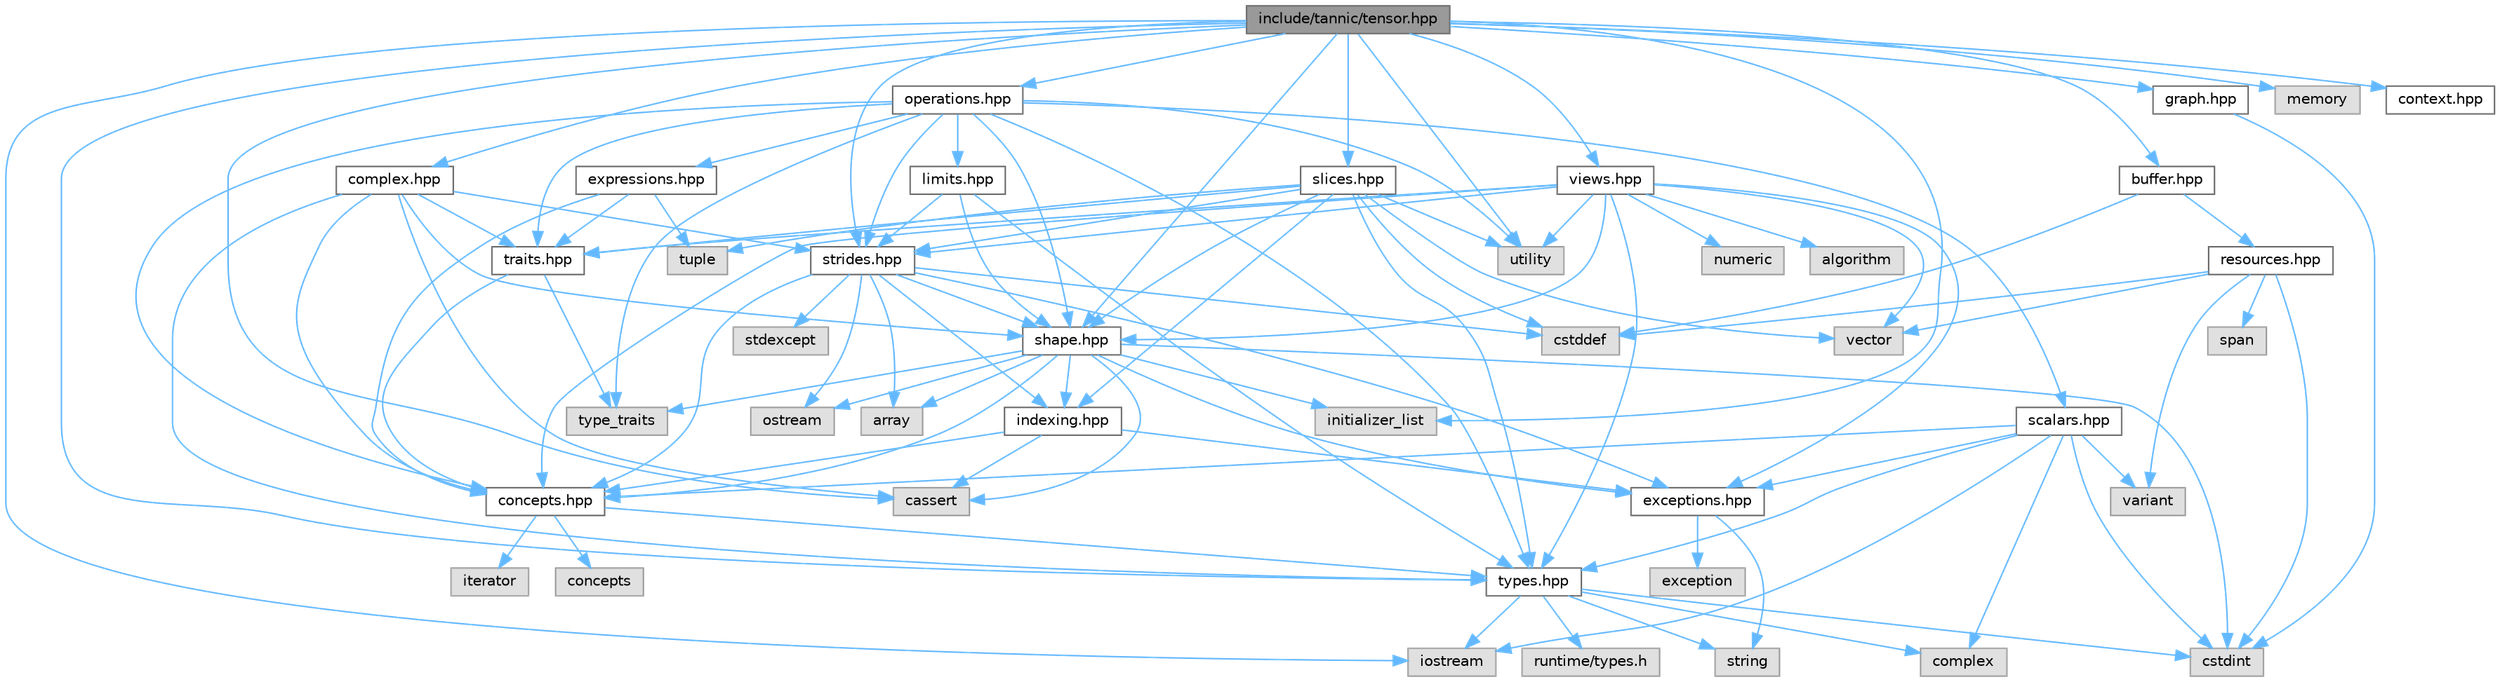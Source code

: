 digraph "include/tannic/tensor.hpp"
{
 // LATEX_PDF_SIZE
  bgcolor="transparent";
  edge [fontname=Helvetica,fontsize=10,labelfontname=Helvetica,labelfontsize=10];
  node [fontname=Helvetica,fontsize=10,shape=box,height=0.2,width=0.4];
  Node1 [id="Node000001",label="include/tannic/tensor.hpp",height=0.2,width=0.4,color="gray40", fillcolor="grey60", style="filled", fontcolor="black",tooltip=" "];
  Node1 -> Node2 [id="edge1_Node000001_Node000002",color="steelblue1",style="solid",tooltip=" "];
  Node2 [id="Node000002",label="iostream",height=0.2,width=0.4,color="grey60", fillcolor="#E0E0E0", style="filled",tooltip=" "];
  Node1 -> Node3 [id="edge2_Node000001_Node000003",color="steelblue1",style="solid",tooltip=" "];
  Node3 [id="Node000003",label="memory",height=0.2,width=0.4,color="grey60", fillcolor="#E0E0E0", style="filled",tooltip=" "];
  Node1 -> Node4 [id="edge3_Node000001_Node000004",color="steelblue1",style="solid",tooltip=" "];
  Node4 [id="Node000004",label="cassert",height=0.2,width=0.4,color="grey60", fillcolor="#E0E0E0", style="filled",tooltip=" "];
  Node1 -> Node5 [id="edge4_Node000001_Node000005",color="steelblue1",style="solid",tooltip=" "];
  Node5 [id="Node000005",label="utility",height=0.2,width=0.4,color="grey60", fillcolor="#E0E0E0", style="filled",tooltip=" "];
  Node1 -> Node6 [id="edge5_Node000001_Node000006",color="steelblue1",style="solid",tooltip=" "];
  Node6 [id="Node000006",label="initializer_list",height=0.2,width=0.4,color="grey60", fillcolor="#E0E0E0", style="filled",tooltip=" "];
  Node1 -> Node7 [id="edge6_Node000001_Node000007",color="steelblue1",style="solid",tooltip=" "];
  Node7 [id="Node000007",label="types.hpp",height=0.2,width=0.4,color="grey40", fillcolor="white", style="filled",URL="$dd/de3/types_8hpp.html",tooltip="Core type system for the Tannic Tensor Library."];
  Node7 -> Node2 [id="edge7_Node000007_Node000002",color="steelblue1",style="solid",tooltip=" "];
  Node7 -> Node8 [id="edge8_Node000007_Node000008",color="steelblue1",style="solid",tooltip=" "];
  Node8 [id="Node000008",label="cstdint",height=0.2,width=0.4,color="grey60", fillcolor="#E0E0E0", style="filled",tooltip=" "];
  Node7 -> Node9 [id="edge9_Node000007_Node000009",color="steelblue1",style="solid",tooltip=" "];
  Node9 [id="Node000009",label="string",height=0.2,width=0.4,color="grey60", fillcolor="#E0E0E0", style="filled",tooltip=" "];
  Node7 -> Node10 [id="edge10_Node000007_Node000010",color="steelblue1",style="solid",tooltip=" "];
  Node10 [id="Node000010",label="complex",height=0.2,width=0.4,color="grey60", fillcolor="#E0E0E0", style="filled",tooltip=" "];
  Node7 -> Node11 [id="edge11_Node000007_Node000011",color="steelblue1",style="solid",tooltip=" "];
  Node11 [id="Node000011",label="runtime/types.h",height=0.2,width=0.4,color="grey60", fillcolor="#E0E0E0", style="filled",tooltip=" "];
  Node1 -> Node12 [id="edge12_Node000001_Node000012",color="steelblue1",style="solid",tooltip=" "];
  Node12 [id="Node000012",label="shape.hpp",height=0.2,width=0.4,color="grey40", fillcolor="white", style="filled",URL="$d3/d30/shape_8hpp.html",tooltip="Defines the Shape class for representing tensor dimensions."];
  Node12 -> Node13 [id="edge13_Node000012_Node000013",color="steelblue1",style="solid",tooltip=" "];
  Node13 [id="Node000013",label="type_traits",height=0.2,width=0.4,color="grey60", fillcolor="#E0E0E0", style="filled",tooltip=" "];
  Node12 -> Node14 [id="edge14_Node000012_Node000014",color="steelblue1",style="solid",tooltip=" "];
  Node14 [id="Node000014",label="array",height=0.2,width=0.4,color="grey60", fillcolor="#E0E0E0", style="filled",tooltip=" "];
  Node12 -> Node8 [id="edge15_Node000012_Node000008",color="steelblue1",style="solid",tooltip=" "];
  Node12 -> Node4 [id="edge16_Node000012_Node000004",color="steelblue1",style="solid",tooltip=" "];
  Node12 -> Node6 [id="edge17_Node000012_Node000006",color="steelblue1",style="solid",tooltip=" "];
  Node12 -> Node15 [id="edge18_Node000012_Node000015",color="steelblue1",style="solid",tooltip=" "];
  Node15 [id="Node000015",label="ostream",height=0.2,width=0.4,color="grey60", fillcolor="#E0E0E0", style="filled",tooltip=" "];
  Node12 -> Node16 [id="edge19_Node000012_Node000016",color="steelblue1",style="solid",tooltip=" "];
  Node16 [id="Node000016",label="concepts.hpp",height=0.2,width=0.4,color="grey40", fillcolor="white", style="filled",URL="$d7/dd8/concepts_8hpp.html",tooltip="Defines core C++20 concepts used throughout the Tannic Tensor Library."];
  Node16 -> Node17 [id="edge20_Node000016_Node000017",color="steelblue1",style="solid",tooltip=" "];
  Node17 [id="Node000017",label="concepts",height=0.2,width=0.4,color="grey60", fillcolor="#E0E0E0", style="filled",tooltip=" "];
  Node16 -> Node18 [id="edge21_Node000016_Node000018",color="steelblue1",style="solid",tooltip=" "];
  Node18 [id="Node000018",label="iterator",height=0.2,width=0.4,color="grey60", fillcolor="#E0E0E0", style="filled",tooltip=" "];
  Node16 -> Node7 [id="edge22_Node000016_Node000007",color="steelblue1",style="solid",tooltip=" "];
  Node12 -> Node19 [id="edge23_Node000012_Node000019",color="steelblue1",style="solid",tooltip=" "];
  Node19 [id="Node000019",label="indexing.hpp",height=0.2,width=0.4,color="grey40", fillcolor="white", style="filled",URL="$d7/d1d/indexing_8hpp.html",tooltip=" "];
  Node19 -> Node4 [id="edge24_Node000019_Node000004",color="steelblue1",style="solid",tooltip=" "];
  Node19 -> Node16 [id="edge25_Node000019_Node000016",color="steelblue1",style="solid",tooltip=" "];
  Node19 -> Node20 [id="edge26_Node000019_Node000020",color="steelblue1",style="solid",tooltip=" "];
  Node20 [id="Node000020",label="exceptions.hpp",height=0.2,width=0.4,color="grey40", fillcolor="white", style="filled",URL="$da/d49/exceptions_8hpp.html",tooltip="Defines the exceptions used in the library."];
  Node20 -> Node21 [id="edge27_Node000020_Node000021",color="steelblue1",style="solid",tooltip=" "];
  Node21 [id="Node000021",label="exception",height=0.2,width=0.4,color="grey60", fillcolor="#E0E0E0", style="filled",tooltip=" "];
  Node20 -> Node9 [id="edge28_Node000020_Node000009",color="steelblue1",style="solid",tooltip=" "];
  Node12 -> Node20 [id="edge29_Node000012_Node000020",color="steelblue1",style="solid",tooltip=" "];
  Node1 -> Node22 [id="edge30_Node000001_Node000022",color="steelblue1",style="solid",tooltip=" "];
  Node22 [id="Node000022",label="strides.hpp",height=0.2,width=0.4,color="grey40", fillcolor="white", style="filled",URL="$d7/d08/strides_8hpp.html",tooltip="Memory layout specification for tensor dimensions in the Tannic Tensor Library."];
  Node22 -> Node14 [id="edge31_Node000022_Node000014",color="steelblue1",style="solid",tooltip=" "];
  Node22 -> Node23 [id="edge32_Node000022_Node000023",color="steelblue1",style="solid",tooltip=" "];
  Node23 [id="Node000023",label="cstddef",height=0.2,width=0.4,color="grey60", fillcolor="#E0E0E0", style="filled",tooltip=" "];
  Node22 -> Node24 [id="edge33_Node000022_Node000024",color="steelblue1",style="solid",tooltip=" "];
  Node24 [id="Node000024",label="stdexcept",height=0.2,width=0.4,color="grey60", fillcolor="#E0E0E0", style="filled",tooltip=" "];
  Node22 -> Node15 [id="edge34_Node000022_Node000015",color="steelblue1",style="solid",tooltip=" "];
  Node22 -> Node16 [id="edge35_Node000022_Node000016",color="steelblue1",style="solid",tooltip=" "];
  Node22 -> Node12 [id="edge36_Node000022_Node000012",color="steelblue1",style="solid",tooltip=" "];
  Node22 -> Node19 [id="edge37_Node000022_Node000019",color="steelblue1",style="solid",tooltip=" "];
  Node22 -> Node20 [id="edge38_Node000022_Node000020",color="steelblue1",style="solid",tooltip=" "];
  Node1 -> Node25 [id="edge39_Node000001_Node000025",color="steelblue1",style="solid",tooltip=" "];
  Node25 [id="Node000025",label="buffer.hpp",height=0.2,width=0.4,color="grey40", fillcolor="white", style="filled",URL="$da/d1d/buffer_8hpp.html",tooltip="Memory buffer management for tensor storage."];
  Node25 -> Node23 [id="edge40_Node000025_Node000023",color="steelblue1",style="solid",tooltip=" "];
  Node25 -> Node26 [id="edge41_Node000025_Node000026",color="steelblue1",style="solid",tooltip=" "];
  Node26 [id="Node000026",label="resources.hpp",height=0.2,width=0.4,color="grey40", fillcolor="white", style="filled",URL="$d1/dee/resources_8hpp.html",tooltip="Memory resource management for heterogeneous computing."];
  Node26 -> Node8 [id="edge42_Node000026_Node000008",color="steelblue1",style="solid",tooltip=" "];
  Node26 -> Node23 [id="edge43_Node000026_Node000023",color="steelblue1",style="solid",tooltip=" "];
  Node26 -> Node27 [id="edge44_Node000026_Node000027",color="steelblue1",style="solid",tooltip=" "];
  Node27 [id="Node000027",label="span",height=0.2,width=0.4,color="grey60", fillcolor="#E0E0E0", style="filled",tooltip=" "];
  Node26 -> Node28 [id="edge45_Node000026_Node000028",color="steelblue1",style="solid",tooltip=" "];
  Node28 [id="Node000028",label="vector",height=0.2,width=0.4,color="grey60", fillcolor="#E0E0E0", style="filled",tooltip=" "];
  Node26 -> Node29 [id="edge46_Node000026_Node000029",color="steelblue1",style="solid",tooltip=" "];
  Node29 [id="Node000029",label="variant",height=0.2,width=0.4,color="grey60", fillcolor="#E0E0E0", style="filled",tooltip=" "];
  Node1 -> Node30 [id="edge47_Node000001_Node000030",color="steelblue1",style="solid",tooltip=" "];
  Node30 [id="Node000030",label="slices.hpp",height=0.2,width=0.4,color="grey40", fillcolor="white", style="filled",URL="$d4/d71/slices_8hpp.html",tooltip="Implements tensor slicing for expression templates in the Tannic Tensor Library."];
  Node30 -> Node31 [id="edge48_Node000030_Node000031",color="steelblue1",style="solid",tooltip=" "];
  Node31 [id="Node000031",label="tuple",height=0.2,width=0.4,color="grey60", fillcolor="#E0E0E0", style="filled",tooltip=" "];
  Node30 -> Node5 [id="edge49_Node000030_Node000005",color="steelblue1",style="solid",tooltip=" "];
  Node30 -> Node23 [id="edge50_Node000030_Node000023",color="steelblue1",style="solid",tooltip=" "];
  Node30 -> Node28 [id="edge51_Node000030_Node000028",color="steelblue1",style="solid",tooltip=" "];
  Node30 -> Node7 [id="edge52_Node000030_Node000007",color="steelblue1",style="solid",tooltip=" "];
  Node30 -> Node32 [id="edge53_Node000030_Node000032",color="steelblue1",style="solid",tooltip=" "];
  Node32 [id="Node000032",label="traits.hpp",height=0.2,width=0.4,color="grey40", fillcolor="white", style="filled",URL="$df/d73/traits_8hpp.html",tooltip=" "];
  Node32 -> Node13 [id="edge54_Node000032_Node000013",color="steelblue1",style="solid",tooltip=" "];
  Node32 -> Node16 [id="edge55_Node000032_Node000016",color="steelblue1",style="solid",tooltip=" "];
  Node30 -> Node12 [id="edge56_Node000030_Node000012",color="steelblue1",style="solid",tooltip=" "];
  Node30 -> Node22 [id="edge57_Node000030_Node000022",color="steelblue1",style="solid",tooltip=" "];
  Node30 -> Node19 [id="edge58_Node000030_Node000019",color="steelblue1",style="solid",tooltip=" "];
  Node1 -> Node33 [id="edge59_Node000001_Node000033",color="steelblue1",style="solid",tooltip=" "];
  Node33 [id="Node000033",label="views.hpp",height=0.2,width=0.4,color="grey40", fillcolor="white", style="filled",URL="$de/d49/views_8hpp.html",tooltip=" "];
  Node33 -> Node5 [id="edge60_Node000033_Node000005",color="steelblue1",style="solid",tooltip=" "];
  Node33 -> Node34 [id="edge61_Node000033_Node000034",color="steelblue1",style="solid",tooltip=" "];
  Node34 [id="Node000034",label="algorithm",height=0.2,width=0.4,color="grey60", fillcolor="#E0E0E0", style="filled",tooltip=" "];
  Node33 -> Node35 [id="edge62_Node000033_Node000035",color="steelblue1",style="solid",tooltip=" "];
  Node35 [id="Node000035",label="numeric",height=0.2,width=0.4,color="grey60", fillcolor="#E0E0E0", style="filled",tooltip=" "];
  Node33 -> Node28 [id="edge63_Node000033_Node000028",color="steelblue1",style="solid",tooltip=" "];
  Node33 -> Node7 [id="edge64_Node000033_Node000007",color="steelblue1",style="solid",tooltip=" "];
  Node33 -> Node32 [id="edge65_Node000033_Node000032",color="steelblue1",style="solid",tooltip=" "];
  Node33 -> Node12 [id="edge66_Node000033_Node000012",color="steelblue1",style="solid",tooltip=" "];
  Node33 -> Node22 [id="edge67_Node000033_Node000022",color="steelblue1",style="solid",tooltip=" "];
  Node33 -> Node16 [id="edge68_Node000033_Node000016",color="steelblue1",style="solid",tooltip=" "];
  Node33 -> Node20 [id="edge69_Node000033_Node000020",color="steelblue1",style="solid",tooltip=" "];
  Node1 -> Node36 [id="edge70_Node000001_Node000036",color="steelblue1",style="solid",tooltip=" "];
  Node36 [id="Node000036",label="operations.hpp",height=0.2,width=0.4,color="grey40", fillcolor="white", style="filled",URL="$d6/d00/operations_8hpp.html",tooltip=" "];
  Node36 -> Node5 [id="edge71_Node000036_Node000005",color="steelblue1",style="solid",tooltip=" "];
  Node36 -> Node13 [id="edge72_Node000036_Node000013",color="steelblue1",style="solid",tooltip=" "];
  Node36 -> Node16 [id="edge73_Node000036_Node000016",color="steelblue1",style="solid",tooltip=" "];
  Node36 -> Node37 [id="edge74_Node000036_Node000037",color="steelblue1",style="solid",tooltip=" "];
  Node37 [id="Node000037",label="expressions.hpp",height=0.2,width=0.4,color="grey40", fillcolor="white", style="filled",URL="$d5/d8b/expressions_8hpp.html",tooltip=" "];
  Node37 -> Node31 [id="edge75_Node000037_Node000031",color="steelblue1",style="solid",tooltip=" "];
  Node37 -> Node32 [id="edge76_Node000037_Node000032",color="steelblue1",style="solid",tooltip=" "];
  Node37 -> Node16 [id="edge77_Node000037_Node000016",color="steelblue1",style="solid",tooltip=" "];
  Node36 -> Node7 [id="edge78_Node000036_Node000007",color="steelblue1",style="solid",tooltip=" "];
  Node36 -> Node12 [id="edge79_Node000036_Node000012",color="steelblue1",style="solid",tooltip=" "];
  Node36 -> Node22 [id="edge80_Node000036_Node000022",color="steelblue1",style="solid",tooltip=" "];
  Node36 -> Node32 [id="edge81_Node000036_Node000032",color="steelblue1",style="solid",tooltip=" "];
  Node36 -> Node38 [id="edge82_Node000036_Node000038",color="steelblue1",style="solid",tooltip=" "];
  Node38 [id="Node000038",label="scalars.hpp",height=0.2,width=0.4,color="grey40", fillcolor="white", style="filled",URL="$d3/d3c/scalars_8hpp.html",tooltip=" "];
  Node38 -> Node2 [id="edge83_Node000038_Node000002",color="steelblue1",style="solid",tooltip=" "];
  Node38 -> Node29 [id="edge84_Node000038_Node000029",color="steelblue1",style="solid",tooltip=" "];
  Node38 -> Node10 [id="edge85_Node000038_Node000010",color="steelblue1",style="solid",tooltip=" "];
  Node38 -> Node8 [id="edge86_Node000038_Node000008",color="steelblue1",style="solid",tooltip=" "];
  Node38 -> Node7 [id="edge87_Node000038_Node000007",color="steelblue1",style="solid",tooltip=" "];
  Node38 -> Node16 [id="edge88_Node000038_Node000016",color="steelblue1",style="solid",tooltip=" "];
  Node38 -> Node20 [id="edge89_Node000038_Node000020",color="steelblue1",style="solid",tooltip=" "];
  Node36 -> Node39 [id="edge90_Node000036_Node000039",color="steelblue1",style="solid",tooltip=" "];
  Node39 [id="Node000039",label="limits.hpp",height=0.2,width=0.4,color="grey40", fillcolor="white", style="filled",URL="$d7/df0/limits_8hpp.html",tooltip=" "];
  Node39 -> Node7 [id="edge91_Node000039_Node000007",color="steelblue1",style="solid",tooltip=" "];
  Node39 -> Node12 [id="edge92_Node000039_Node000012",color="steelblue1",style="solid",tooltip=" "];
  Node39 -> Node22 [id="edge93_Node000039_Node000022",color="steelblue1",style="solid",tooltip=" "];
  Node1 -> Node40 [id="edge94_Node000001_Node000040",color="steelblue1",style="solid",tooltip=" "];
  Node40 [id="Node000040",label="complex.hpp",height=0.2,width=0.4,color="grey40", fillcolor="white", style="filled",URL="$db/dd8/complex_8hpp.html",tooltip=" "];
  Node40 -> Node16 [id="edge95_Node000040_Node000016",color="steelblue1",style="solid",tooltip=" "];
  Node40 -> Node7 [id="edge96_Node000040_Node000007",color="steelblue1",style="solid",tooltip=" "];
  Node40 -> Node12 [id="edge97_Node000040_Node000012",color="steelblue1",style="solid",tooltip=" "];
  Node40 -> Node22 [id="edge98_Node000040_Node000022",color="steelblue1",style="solid",tooltip=" "];
  Node40 -> Node32 [id="edge99_Node000040_Node000032",color="steelblue1",style="solid",tooltip=" "];
  Node40 -> Node4 [id="edge100_Node000040_Node000004",color="steelblue1",style="solid",tooltip=" "];
  Node1 -> Node41 [id="edge101_Node000001_Node000041",color="steelblue1",style="solid",tooltip=" "];
  Node41 [id="Node000041",label="graph.hpp",height=0.2,width=0.4,color="grey40", fillcolor="white", style="filled",URL="$d9/de9/graph_8hpp.html",tooltip=" "];
  Node41 -> Node8 [id="edge102_Node000041_Node000008",color="steelblue1",style="solid",tooltip=" "];
  Node1 -> Node42 [id="edge103_Node000001_Node000042",color="steelblue1",style="solid",tooltip=" "];
  Node42 [id="Node000042",label="context.hpp",height=0.2,width=0.4,color="grey40", fillcolor="white", style="filled",URL="$d2/da3/context_8hpp.html",tooltip=" "];
}
